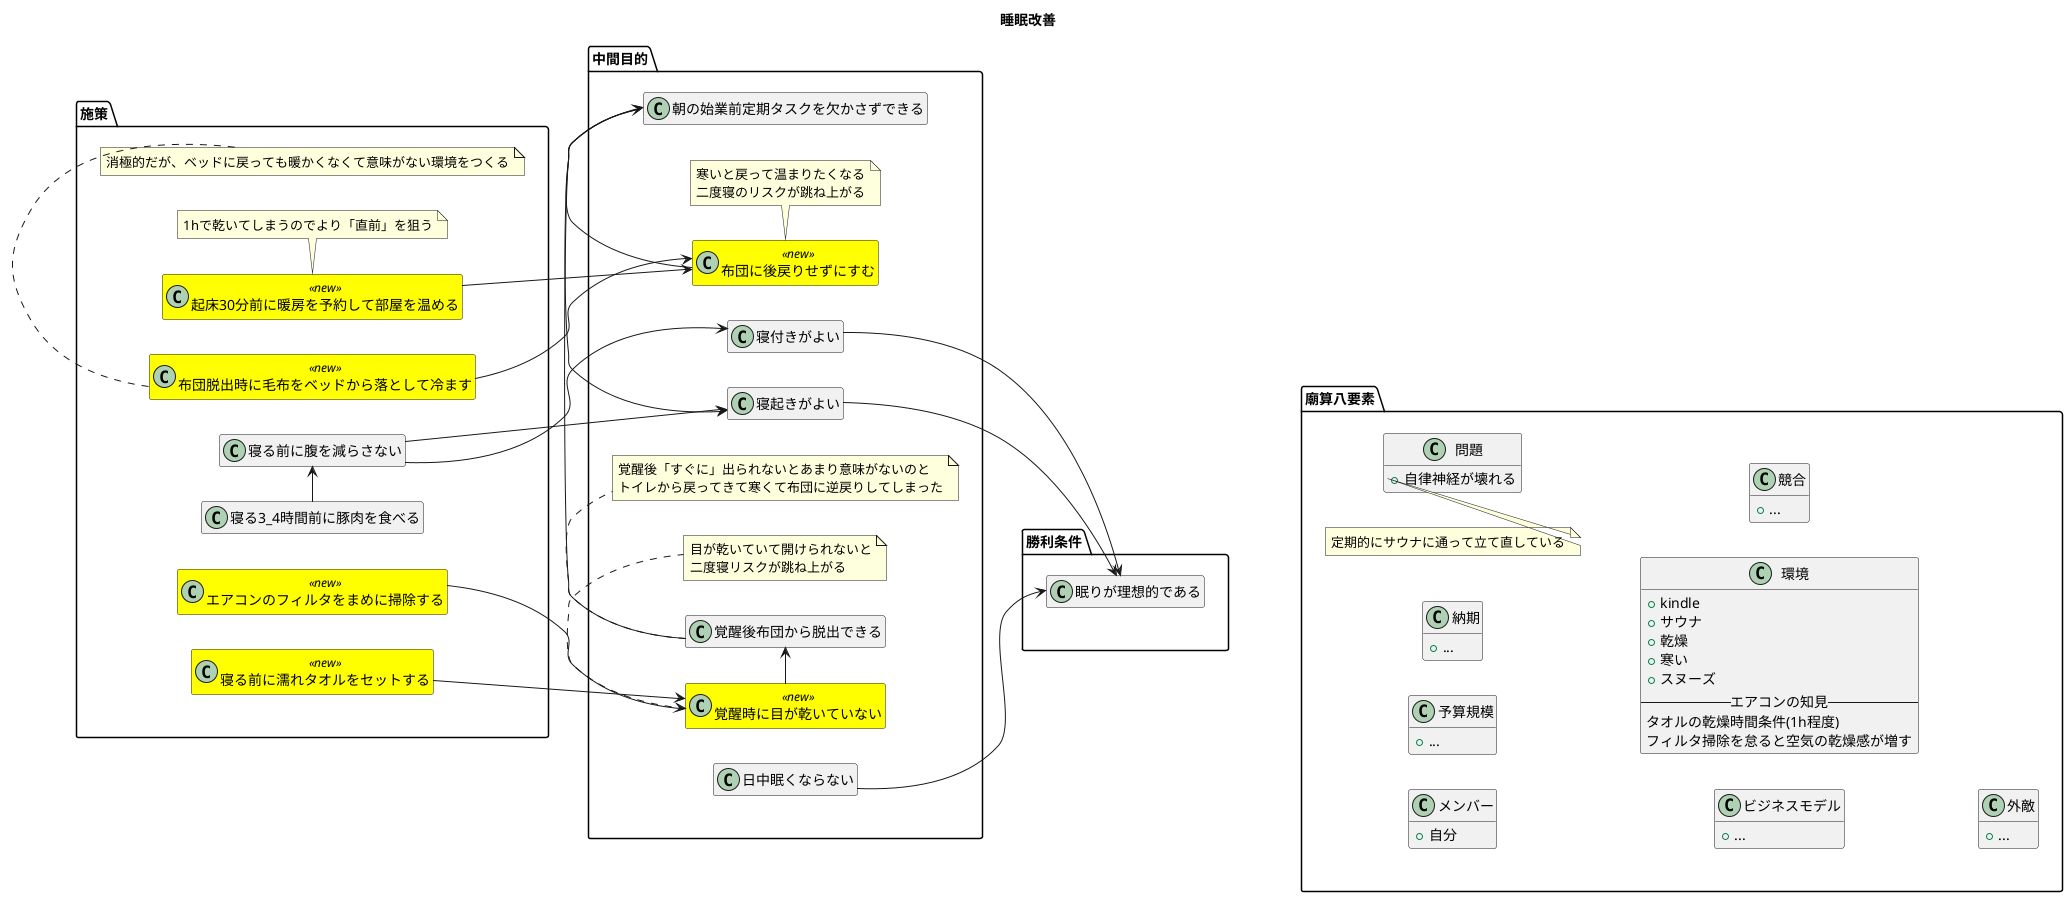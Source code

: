 @startuml

title 睡眠改善

hide empty members
skinparam class {
  BackgroundColor<<deprecated>> Grey
  BackgroundColor<<done>> Cyan
  BackgroundColor<<new>> Yellow
}

left to right direction


package 勝利条件 {
  class 眠りが理想的である
}

package 中間目的 {
  class 寝付きがよい
  寝付きがよい --> 眠りが理想的である

  class 寝起きがよい
  寝起きがよい --> 眠りが理想的である

  class 朝の始業前定期タスクを欠かさずできる
  朝の始業前定期タスクを欠かさずできる -> 寝起きがよい

  class 日中眠くならない
  日中眠くならない --> 眠りが理想的である

  class 覚醒後布団から脱出できる
  note bottom
  覚醒後「すぐに」出られないとあまり意味がないのと
  トイレから戻ってきて寒くて布団に逆戻りしてしまった
  end note
  覚醒後布団から脱出できる -> 朝の始業前定期タスクを欠かさずできる

  class 布団に後戻りせずにすむ<<new>>
  note bottom
  寒いと戻って温まりたくなる
  二度寝のリスクが跳ね上がる
  end note
  布団に後戻りせずにすむ -> 朝の始業前定期タスクを欠かさずできる

  class 覚醒時に目が乾いていない<<new>>
  note bottom
  目が乾いていて開けられないと
  二度寝リスクが跳ね上がる
  end note
  覚醒時に目が乾いていない -> 覚醒後布団から脱出できる
}

package 施策 {
  class 寝る前に腹を減らさない
  寝る前に腹を減らさない --> 寝付きがよい
  寝る前に腹を減らさない --> 寝起きがよい
  寝る3_4時間前に豚肉を食べる -> 寝る前に腹を減らさない

  class 布団脱出時に毛布をベッドから落として冷ます<<new>>
  note bottom
  消極的だが、ベッドに戻っても暖かくなくて意味がない環境をつくる
  end note
  布団脱出時に毛布をベッドから落として冷ます --> 布団に後戻りせずにすむ

  class 起床30分前に暖房を予約して部屋を温める<<new>>
  note bottom
  1hで乾いてしまうのでより「直前」を狙う
  end note
  起床30分前に暖房を予約して部屋を温める --> 布団に後戻りせずにすむ

  class エアコンのフィルタをまめに掃除する<<new>>
  エアコンのフィルタをまめに掃除する --> 覚醒時に目が乾いていない

  class 寝る前に濡れタオルをセットする<<new>>
  寝る前に濡れタオルをセットする --> 覚醒時に目が乾いていない
}

package 廟算八要素 {
  class メンバー {
   + 自分
  }
  class 予算規模 {
   + ...
  }
  class 納期 {
   + ...
  }
  class ビジネスモデル {
   + ...
  }
  class 環境 {
   + kindle
   + サウナ
   + 乾燥
   + 寒い
   + スヌーズ
   -- エアコンの知見 --
   タオルの乾燥時間条件(1h程度)
   フィルタ掃除を怠ると空気の乾燥感が増す
  }

  class 競合 {
   + ...
  }
  class 外敵 {
   + ...
  }
  class 問題 {
   + 自律神経が壊れる
  }
  note right of 問題::自律神経が壊れる
  定期的にサウナに通って立て直している
  end note
}

中間目的 --u[hidden]--> 勝利条件
施策 --u[hidden]--> 中間目的
廟算八要素 ---u[hidden]--> 施策

@enduml
